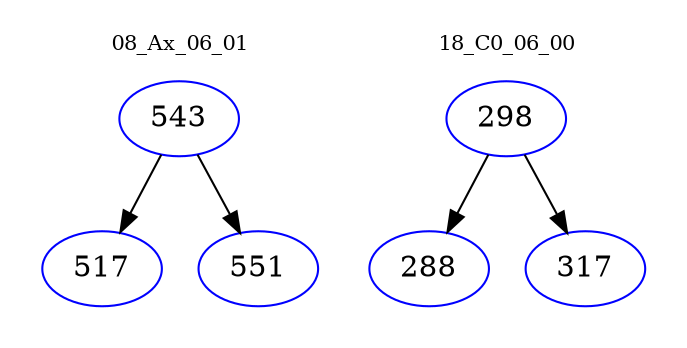 digraph{
subgraph cluster_0 {
color = white
label = "08_Ax_06_01";
fontsize=10;
T0_543 [label="543", color="blue"]
T0_543 -> T0_517 [color="black"]
T0_517 [label="517", color="blue"]
T0_543 -> T0_551 [color="black"]
T0_551 [label="551", color="blue"]
}
subgraph cluster_1 {
color = white
label = "18_C0_06_00";
fontsize=10;
T1_298 [label="298", color="blue"]
T1_298 -> T1_288 [color="black"]
T1_288 [label="288", color="blue"]
T1_298 -> T1_317 [color="black"]
T1_317 [label="317", color="blue"]
}
}
